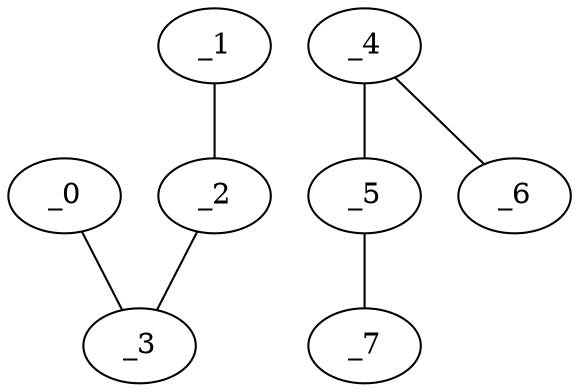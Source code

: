 graph EP1_0046 {
	_0	 [x="2.31994",
		y="2.83301"];
	_3	 [x="0.656553",
		y="2.77924"];
	_0 -- _3;
	_1	 [x="2.16665",
		y="0.598254"];
	_2	 [x="0.722133",
		y="0.82449"];
	_1 -- _2;
	_2 -- _3;
	_4	 [x="0.6",
		y="1.74"];
	_5	 [x="1.88",
		y="1.75"];
	_4 -- _5;
	_6	 [x="2.50563",
		y="2.1028"];
	_4 -- _6;
	_7	 [x="1.70106",
		y="1.4821"];
	_5 -- _7;
}
